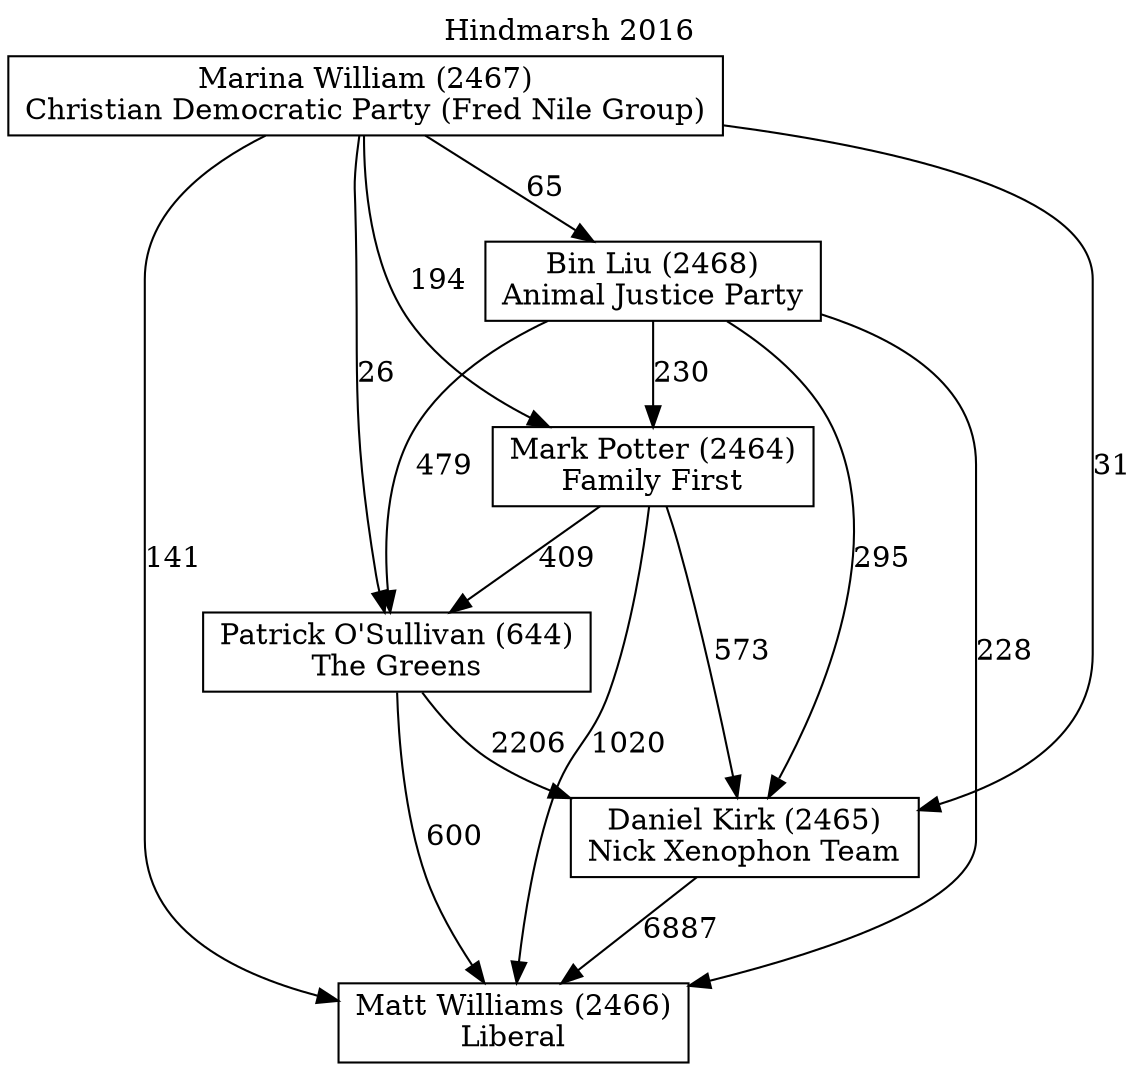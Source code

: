 // House preference flow
digraph "Matt Williams (2466)_Hindmarsh_2016" {
	graph [label="Hindmarsh 2016" labelloc=t mclimit=10]
	node [shape=box]
	"Matt Williams (2466)" [label="Matt Williams (2466)
Liberal"]
	"Daniel Kirk (2465)" [label="Daniel Kirk (2465)
Nick Xenophon Team"]
	"Patrick O'Sullivan (644)" [label="Patrick O'Sullivan (644)
The Greens"]
	"Mark Potter (2464)" [label="Mark Potter (2464)
Family First"]
	"Bin Liu (2468)" [label="Bin Liu (2468)
Animal Justice Party"]
	"Marina William (2467)" [label="Marina William (2467)
Christian Democratic Party (Fred Nile Group)"]
	"Daniel Kirk (2465)" -> "Matt Williams (2466)" [label=6887]
	"Patrick O'Sullivan (644)" -> "Daniel Kirk (2465)" [label=2206]
	"Mark Potter (2464)" -> "Patrick O'Sullivan (644)" [label=409]
	"Bin Liu (2468)" -> "Mark Potter (2464)" [label=230]
	"Marina William (2467)" -> "Bin Liu (2468)" [label=65]
	"Patrick O'Sullivan (644)" -> "Matt Williams (2466)" [label=600]
	"Mark Potter (2464)" -> "Matt Williams (2466)" [label=1020]
	"Bin Liu (2468)" -> "Matt Williams (2466)" [label=228]
	"Marina William (2467)" -> "Matt Williams (2466)" [label=141]
	"Marina William (2467)" -> "Mark Potter (2464)" [label=194]
	"Bin Liu (2468)" -> "Patrick O'Sullivan (644)" [label=479]
	"Marina William (2467)" -> "Patrick O'Sullivan (644)" [label=26]
	"Mark Potter (2464)" -> "Daniel Kirk (2465)" [label=573]
	"Bin Liu (2468)" -> "Daniel Kirk (2465)" [label=295]
	"Marina William (2467)" -> "Daniel Kirk (2465)" [label=31]
}
